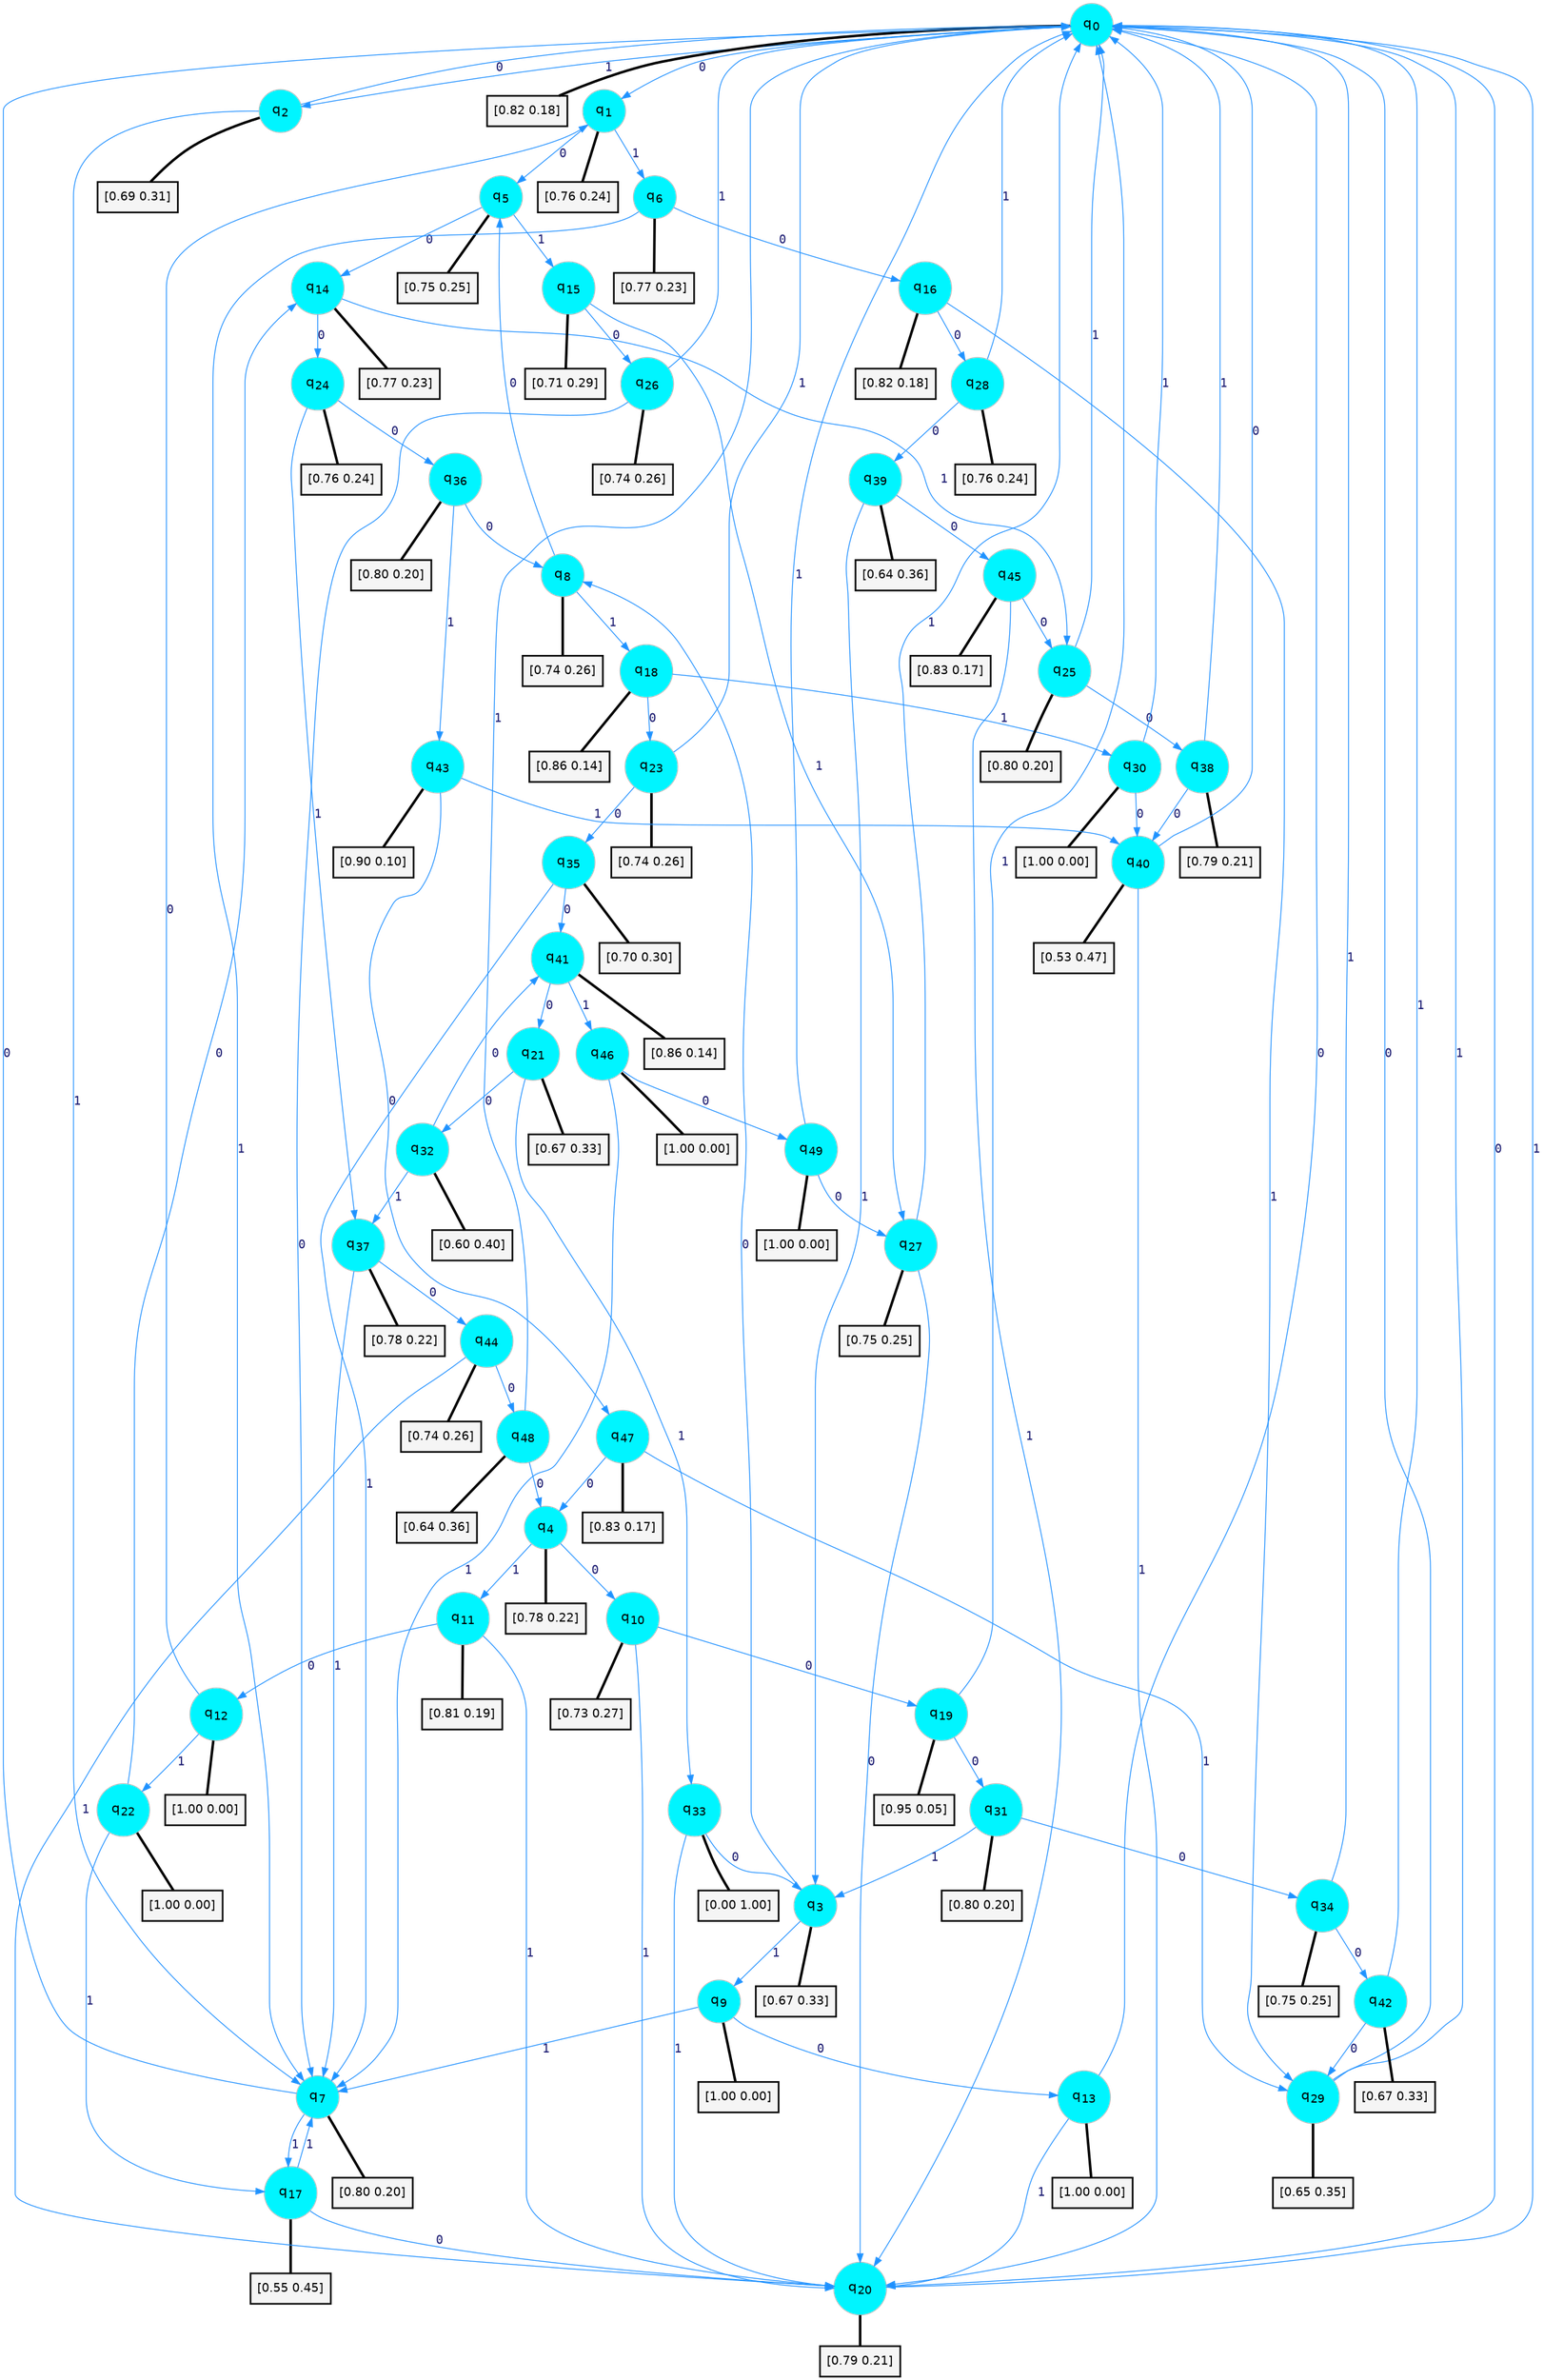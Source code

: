 digraph G {
graph [
bgcolor=transparent, dpi=300, rankdir=TD, size="40,25"];
node [
color=gray, fillcolor=turquoise1, fontcolor=black, fontname=Helvetica, fontsize=16, fontweight=bold, shape=circle, style=filled];
edge [
arrowsize=1, color=dodgerblue1, fontcolor=midnightblue, fontname=courier, fontweight=bold, penwidth=1, style=solid, weight=20];
0[label=<q<SUB>0</SUB>>];
1[label=<q<SUB>1</SUB>>];
2[label=<q<SUB>2</SUB>>];
3[label=<q<SUB>3</SUB>>];
4[label=<q<SUB>4</SUB>>];
5[label=<q<SUB>5</SUB>>];
6[label=<q<SUB>6</SUB>>];
7[label=<q<SUB>7</SUB>>];
8[label=<q<SUB>8</SUB>>];
9[label=<q<SUB>9</SUB>>];
10[label=<q<SUB>10</SUB>>];
11[label=<q<SUB>11</SUB>>];
12[label=<q<SUB>12</SUB>>];
13[label=<q<SUB>13</SUB>>];
14[label=<q<SUB>14</SUB>>];
15[label=<q<SUB>15</SUB>>];
16[label=<q<SUB>16</SUB>>];
17[label=<q<SUB>17</SUB>>];
18[label=<q<SUB>18</SUB>>];
19[label=<q<SUB>19</SUB>>];
20[label=<q<SUB>20</SUB>>];
21[label=<q<SUB>21</SUB>>];
22[label=<q<SUB>22</SUB>>];
23[label=<q<SUB>23</SUB>>];
24[label=<q<SUB>24</SUB>>];
25[label=<q<SUB>25</SUB>>];
26[label=<q<SUB>26</SUB>>];
27[label=<q<SUB>27</SUB>>];
28[label=<q<SUB>28</SUB>>];
29[label=<q<SUB>29</SUB>>];
30[label=<q<SUB>30</SUB>>];
31[label=<q<SUB>31</SUB>>];
32[label=<q<SUB>32</SUB>>];
33[label=<q<SUB>33</SUB>>];
34[label=<q<SUB>34</SUB>>];
35[label=<q<SUB>35</SUB>>];
36[label=<q<SUB>36</SUB>>];
37[label=<q<SUB>37</SUB>>];
38[label=<q<SUB>38</SUB>>];
39[label=<q<SUB>39</SUB>>];
40[label=<q<SUB>40</SUB>>];
41[label=<q<SUB>41</SUB>>];
42[label=<q<SUB>42</SUB>>];
43[label=<q<SUB>43</SUB>>];
44[label=<q<SUB>44</SUB>>];
45[label=<q<SUB>45</SUB>>];
46[label=<q<SUB>46</SUB>>];
47[label=<q<SUB>47</SUB>>];
48[label=<q<SUB>48</SUB>>];
49[label=<q<SUB>49</SUB>>];
50[label="[0.82 0.18]", shape=box,fontcolor=black, fontname=Helvetica, fontsize=14, penwidth=2, fillcolor=whitesmoke,color=black];
51[label="[0.76 0.24]", shape=box,fontcolor=black, fontname=Helvetica, fontsize=14, penwidth=2, fillcolor=whitesmoke,color=black];
52[label="[0.69 0.31]", shape=box,fontcolor=black, fontname=Helvetica, fontsize=14, penwidth=2, fillcolor=whitesmoke,color=black];
53[label="[0.67 0.33]", shape=box,fontcolor=black, fontname=Helvetica, fontsize=14, penwidth=2, fillcolor=whitesmoke,color=black];
54[label="[0.78 0.22]", shape=box,fontcolor=black, fontname=Helvetica, fontsize=14, penwidth=2, fillcolor=whitesmoke,color=black];
55[label="[0.75 0.25]", shape=box,fontcolor=black, fontname=Helvetica, fontsize=14, penwidth=2, fillcolor=whitesmoke,color=black];
56[label="[0.77 0.23]", shape=box,fontcolor=black, fontname=Helvetica, fontsize=14, penwidth=2, fillcolor=whitesmoke,color=black];
57[label="[0.80 0.20]", shape=box,fontcolor=black, fontname=Helvetica, fontsize=14, penwidth=2, fillcolor=whitesmoke,color=black];
58[label="[0.74 0.26]", shape=box,fontcolor=black, fontname=Helvetica, fontsize=14, penwidth=2, fillcolor=whitesmoke,color=black];
59[label="[1.00 0.00]", shape=box,fontcolor=black, fontname=Helvetica, fontsize=14, penwidth=2, fillcolor=whitesmoke,color=black];
60[label="[0.73 0.27]", shape=box,fontcolor=black, fontname=Helvetica, fontsize=14, penwidth=2, fillcolor=whitesmoke,color=black];
61[label="[0.81 0.19]", shape=box,fontcolor=black, fontname=Helvetica, fontsize=14, penwidth=2, fillcolor=whitesmoke,color=black];
62[label="[1.00 0.00]", shape=box,fontcolor=black, fontname=Helvetica, fontsize=14, penwidth=2, fillcolor=whitesmoke,color=black];
63[label="[1.00 0.00]", shape=box,fontcolor=black, fontname=Helvetica, fontsize=14, penwidth=2, fillcolor=whitesmoke,color=black];
64[label="[0.77 0.23]", shape=box,fontcolor=black, fontname=Helvetica, fontsize=14, penwidth=2, fillcolor=whitesmoke,color=black];
65[label="[0.71 0.29]", shape=box,fontcolor=black, fontname=Helvetica, fontsize=14, penwidth=2, fillcolor=whitesmoke,color=black];
66[label="[0.82 0.18]", shape=box,fontcolor=black, fontname=Helvetica, fontsize=14, penwidth=2, fillcolor=whitesmoke,color=black];
67[label="[0.55 0.45]", shape=box,fontcolor=black, fontname=Helvetica, fontsize=14, penwidth=2, fillcolor=whitesmoke,color=black];
68[label="[0.86 0.14]", shape=box,fontcolor=black, fontname=Helvetica, fontsize=14, penwidth=2, fillcolor=whitesmoke,color=black];
69[label="[0.95 0.05]", shape=box,fontcolor=black, fontname=Helvetica, fontsize=14, penwidth=2, fillcolor=whitesmoke,color=black];
70[label="[0.79 0.21]", shape=box,fontcolor=black, fontname=Helvetica, fontsize=14, penwidth=2, fillcolor=whitesmoke,color=black];
71[label="[0.67 0.33]", shape=box,fontcolor=black, fontname=Helvetica, fontsize=14, penwidth=2, fillcolor=whitesmoke,color=black];
72[label="[1.00 0.00]", shape=box,fontcolor=black, fontname=Helvetica, fontsize=14, penwidth=2, fillcolor=whitesmoke,color=black];
73[label="[0.74 0.26]", shape=box,fontcolor=black, fontname=Helvetica, fontsize=14, penwidth=2, fillcolor=whitesmoke,color=black];
74[label="[0.76 0.24]", shape=box,fontcolor=black, fontname=Helvetica, fontsize=14, penwidth=2, fillcolor=whitesmoke,color=black];
75[label="[0.80 0.20]", shape=box,fontcolor=black, fontname=Helvetica, fontsize=14, penwidth=2, fillcolor=whitesmoke,color=black];
76[label="[0.74 0.26]", shape=box,fontcolor=black, fontname=Helvetica, fontsize=14, penwidth=2, fillcolor=whitesmoke,color=black];
77[label="[0.75 0.25]", shape=box,fontcolor=black, fontname=Helvetica, fontsize=14, penwidth=2, fillcolor=whitesmoke,color=black];
78[label="[0.76 0.24]", shape=box,fontcolor=black, fontname=Helvetica, fontsize=14, penwidth=2, fillcolor=whitesmoke,color=black];
79[label="[0.65 0.35]", shape=box,fontcolor=black, fontname=Helvetica, fontsize=14, penwidth=2, fillcolor=whitesmoke,color=black];
80[label="[1.00 0.00]", shape=box,fontcolor=black, fontname=Helvetica, fontsize=14, penwidth=2, fillcolor=whitesmoke,color=black];
81[label="[0.80 0.20]", shape=box,fontcolor=black, fontname=Helvetica, fontsize=14, penwidth=2, fillcolor=whitesmoke,color=black];
82[label="[0.60 0.40]", shape=box,fontcolor=black, fontname=Helvetica, fontsize=14, penwidth=2, fillcolor=whitesmoke,color=black];
83[label="[0.00 1.00]", shape=box,fontcolor=black, fontname=Helvetica, fontsize=14, penwidth=2, fillcolor=whitesmoke,color=black];
84[label="[0.75 0.25]", shape=box,fontcolor=black, fontname=Helvetica, fontsize=14, penwidth=2, fillcolor=whitesmoke,color=black];
85[label="[0.70 0.30]", shape=box,fontcolor=black, fontname=Helvetica, fontsize=14, penwidth=2, fillcolor=whitesmoke,color=black];
86[label="[0.80 0.20]", shape=box,fontcolor=black, fontname=Helvetica, fontsize=14, penwidth=2, fillcolor=whitesmoke,color=black];
87[label="[0.78 0.22]", shape=box,fontcolor=black, fontname=Helvetica, fontsize=14, penwidth=2, fillcolor=whitesmoke,color=black];
88[label="[0.79 0.21]", shape=box,fontcolor=black, fontname=Helvetica, fontsize=14, penwidth=2, fillcolor=whitesmoke,color=black];
89[label="[0.64 0.36]", shape=box,fontcolor=black, fontname=Helvetica, fontsize=14, penwidth=2, fillcolor=whitesmoke,color=black];
90[label="[0.53 0.47]", shape=box,fontcolor=black, fontname=Helvetica, fontsize=14, penwidth=2, fillcolor=whitesmoke,color=black];
91[label="[0.86 0.14]", shape=box,fontcolor=black, fontname=Helvetica, fontsize=14, penwidth=2, fillcolor=whitesmoke,color=black];
92[label="[0.67 0.33]", shape=box,fontcolor=black, fontname=Helvetica, fontsize=14, penwidth=2, fillcolor=whitesmoke,color=black];
93[label="[0.90 0.10]", shape=box,fontcolor=black, fontname=Helvetica, fontsize=14, penwidth=2, fillcolor=whitesmoke,color=black];
94[label="[0.74 0.26]", shape=box,fontcolor=black, fontname=Helvetica, fontsize=14, penwidth=2, fillcolor=whitesmoke,color=black];
95[label="[0.83 0.17]", shape=box,fontcolor=black, fontname=Helvetica, fontsize=14, penwidth=2, fillcolor=whitesmoke,color=black];
96[label="[1.00 0.00]", shape=box,fontcolor=black, fontname=Helvetica, fontsize=14, penwidth=2, fillcolor=whitesmoke,color=black];
97[label="[0.83 0.17]", shape=box,fontcolor=black, fontname=Helvetica, fontsize=14, penwidth=2, fillcolor=whitesmoke,color=black];
98[label="[0.64 0.36]", shape=box,fontcolor=black, fontname=Helvetica, fontsize=14, penwidth=2, fillcolor=whitesmoke,color=black];
99[label="[1.00 0.00]", shape=box,fontcolor=black, fontname=Helvetica, fontsize=14, penwidth=2, fillcolor=whitesmoke,color=black];
0->1 [label=0];
0->2 [label=1];
0->50 [arrowhead=none, penwidth=3,color=black];
1->5 [label=0];
1->6 [label=1];
1->51 [arrowhead=none, penwidth=3,color=black];
2->0 [label=0];
2->7 [label=1];
2->52 [arrowhead=none, penwidth=3,color=black];
3->8 [label=0];
3->9 [label=1];
3->53 [arrowhead=none, penwidth=3,color=black];
4->10 [label=0];
4->11 [label=1];
4->54 [arrowhead=none, penwidth=3,color=black];
5->14 [label=0];
5->15 [label=1];
5->55 [arrowhead=none, penwidth=3,color=black];
6->16 [label=0];
6->7 [label=1];
6->56 [arrowhead=none, penwidth=3,color=black];
7->0 [label=0];
7->17 [label=1];
7->57 [arrowhead=none, penwidth=3,color=black];
8->5 [label=0];
8->18 [label=1];
8->58 [arrowhead=none, penwidth=3,color=black];
9->13 [label=0];
9->7 [label=1];
9->59 [arrowhead=none, penwidth=3,color=black];
10->19 [label=0];
10->20 [label=1];
10->60 [arrowhead=none, penwidth=3,color=black];
11->12 [label=0];
11->20 [label=1];
11->61 [arrowhead=none, penwidth=3,color=black];
12->1 [label=0];
12->22 [label=1];
12->62 [arrowhead=none, penwidth=3,color=black];
13->0 [label=0];
13->20 [label=1];
13->63 [arrowhead=none, penwidth=3,color=black];
14->24 [label=0];
14->25 [label=1];
14->64 [arrowhead=none, penwidth=3,color=black];
15->26 [label=0];
15->27 [label=1];
15->65 [arrowhead=none, penwidth=3,color=black];
16->28 [label=0];
16->29 [label=1];
16->66 [arrowhead=none, penwidth=3,color=black];
17->20 [label=0];
17->7 [label=1];
17->67 [arrowhead=none, penwidth=3,color=black];
18->23 [label=0];
18->30 [label=1];
18->68 [arrowhead=none, penwidth=3,color=black];
19->31 [label=0];
19->0 [label=1];
19->69 [arrowhead=none, penwidth=3,color=black];
20->0 [label=0];
20->0 [label=1];
20->70 [arrowhead=none, penwidth=3,color=black];
21->32 [label=0];
21->33 [label=1];
21->71 [arrowhead=none, penwidth=3,color=black];
22->14 [label=0];
22->17 [label=1];
22->72 [arrowhead=none, penwidth=3,color=black];
23->35 [label=0];
23->0 [label=1];
23->73 [arrowhead=none, penwidth=3,color=black];
24->36 [label=0];
24->37 [label=1];
24->74 [arrowhead=none, penwidth=3,color=black];
25->38 [label=0];
25->0 [label=1];
25->75 [arrowhead=none, penwidth=3,color=black];
26->7 [label=0];
26->0 [label=1];
26->76 [arrowhead=none, penwidth=3,color=black];
27->20 [label=0];
27->0 [label=1];
27->77 [arrowhead=none, penwidth=3,color=black];
28->39 [label=0];
28->0 [label=1];
28->78 [arrowhead=none, penwidth=3,color=black];
29->0 [label=0];
29->0 [label=1];
29->79 [arrowhead=none, penwidth=3,color=black];
30->40 [label=0];
30->0 [label=1];
30->80 [arrowhead=none, penwidth=3,color=black];
31->34 [label=0];
31->3 [label=1];
31->81 [arrowhead=none, penwidth=3,color=black];
32->41 [label=0];
32->37 [label=1];
32->82 [arrowhead=none, penwidth=3,color=black];
33->3 [label=0];
33->20 [label=1];
33->83 [arrowhead=none, penwidth=3,color=black];
34->42 [label=0];
34->0 [label=1];
34->84 [arrowhead=none, penwidth=3,color=black];
35->41 [label=0];
35->7 [label=1];
35->85 [arrowhead=none, penwidth=3,color=black];
36->8 [label=0];
36->43 [label=1];
36->86 [arrowhead=none, penwidth=3,color=black];
37->44 [label=0];
37->7 [label=1];
37->87 [arrowhead=none, penwidth=3,color=black];
38->40 [label=0];
38->0 [label=1];
38->88 [arrowhead=none, penwidth=3,color=black];
39->45 [label=0];
39->3 [label=1];
39->89 [arrowhead=none, penwidth=3,color=black];
40->0 [label=0];
40->20 [label=1];
40->90 [arrowhead=none, penwidth=3,color=black];
41->21 [label=0];
41->46 [label=1];
41->91 [arrowhead=none, penwidth=3,color=black];
42->29 [label=0];
42->0 [label=1];
42->92 [arrowhead=none, penwidth=3,color=black];
43->47 [label=0];
43->40 [label=1];
43->93 [arrowhead=none, penwidth=3,color=black];
44->48 [label=0];
44->20 [label=1];
44->94 [arrowhead=none, penwidth=3,color=black];
45->25 [label=0];
45->20 [label=1];
45->95 [arrowhead=none, penwidth=3,color=black];
46->49 [label=0];
46->7 [label=1];
46->96 [arrowhead=none, penwidth=3,color=black];
47->4 [label=0];
47->29 [label=1];
47->97 [arrowhead=none, penwidth=3,color=black];
48->4 [label=0];
48->0 [label=1];
48->98 [arrowhead=none, penwidth=3,color=black];
49->27 [label=0];
49->0 [label=1];
49->99 [arrowhead=none, penwidth=3,color=black];
}
